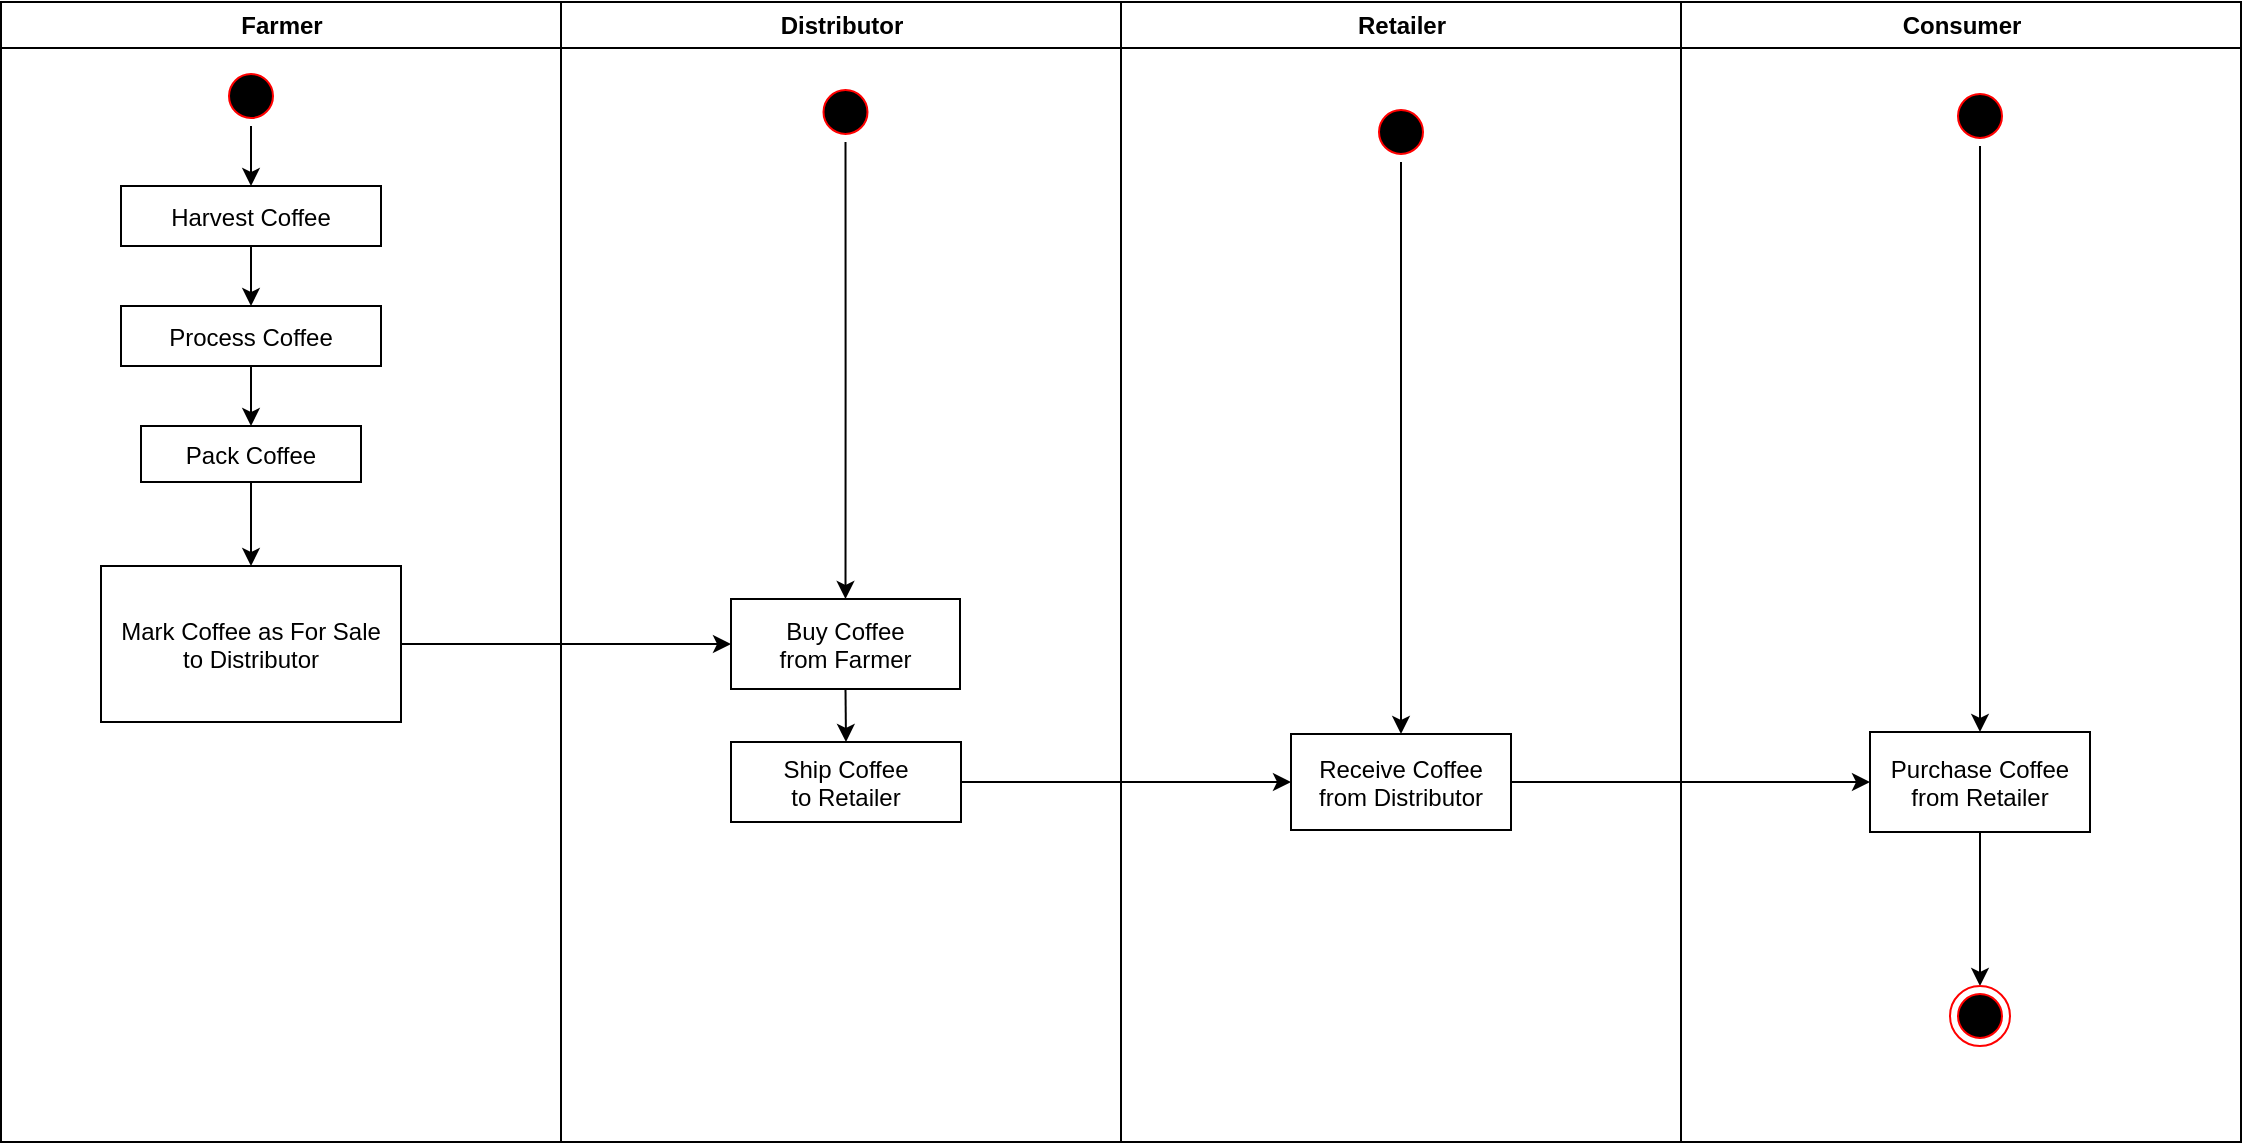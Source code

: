 <mxfile version="15.6.5" type="device"><diagram name="Page-1" id="e7e014a7-5840-1c2e-5031-d8a46d1fe8dd"><mxGraphModel dx="1298" dy="834" grid="1" gridSize="10" guides="1" tooltips="1" connect="1" arrows="1" fold="1" page="1" pageScale="1" pageWidth="1169" pageHeight="826" background="none" math="0" shadow="0"><root><mxCell id="0"/><mxCell id="1" parent="0"/><mxCell id="2" value="Farmer" style="swimlane;whiteSpace=wrap;fontColor=default;fillColor=default;strokeColor=default;" parent="1" vertex="1"><mxGeometry x="164.5" y="128" width="280" height="570" as="geometry"/></mxCell><mxCell id="JHAf0dOqybH-EmVK87Zk-63" style="edgeStyle=orthogonalEdgeStyle;rounded=0;orthogonalLoop=1;jettySize=auto;html=1;exitX=0.5;exitY=1;exitDx=0;exitDy=0;labelBackgroundColor=default;fontColor=default;strokeColor=default;" edge="1" parent="2" source="5" target="7"><mxGeometry relative="1" as="geometry"/></mxCell><mxCell id="5" value="" style="ellipse;shape=startState;fillColor=#000000;strokeColor=#ff0000;fontColor=default;" parent="2" vertex="1"><mxGeometry x="110" y="32" width="30" height="30" as="geometry"/></mxCell><mxCell id="JHAf0dOqybH-EmVK87Zk-61" style="edgeStyle=orthogonalEdgeStyle;rounded=0;orthogonalLoop=1;jettySize=auto;html=1;exitX=0.5;exitY=1;exitDx=0;exitDy=0;labelBackgroundColor=default;fontColor=default;strokeColor=default;" edge="1" parent="2" source="7" target="8"><mxGeometry relative="1" as="geometry"/></mxCell><mxCell id="7" value="Harvest Coffee" style="fontColor=default;fillColor=default;strokeColor=default;" parent="2" vertex="1"><mxGeometry x="60" y="92" width="130" height="30" as="geometry"/></mxCell><mxCell id="JHAf0dOqybH-EmVK87Zk-62" style="edgeStyle=orthogonalEdgeStyle;rounded=0;orthogonalLoop=1;jettySize=auto;html=1;exitX=0.5;exitY=1;exitDx=0;exitDy=0;labelBackgroundColor=default;fontColor=default;strokeColor=default;" edge="1" parent="2" source="8" target="10"><mxGeometry relative="1" as="geometry"/></mxCell><mxCell id="8" value="Process Coffee" style="fillColor=default;strokeColor=default;fontColor=default;" parent="2" vertex="1"><mxGeometry x="60" y="152" width="130" height="30" as="geometry"/></mxCell><mxCell id="JHAf0dOqybH-EmVK87Zk-67" style="edgeStyle=orthogonalEdgeStyle;rounded=0;orthogonalLoop=1;jettySize=auto;html=1;exitX=0.5;exitY=1;exitDx=0;exitDy=0;entryX=0.5;entryY=0;entryDx=0;entryDy=0;labelBackgroundColor=default;fontColor=default;strokeColor=default;" edge="1" parent="2" source="10" target="JHAf0dOqybH-EmVK87Zk-47"><mxGeometry relative="1" as="geometry"/></mxCell><mxCell id="10" value="Pack Coffee" style="fontColor=default;fillColor=default;strokeColor=default;" parent="2" vertex="1"><mxGeometry x="70" y="212" width="110" height="28" as="geometry"/></mxCell><mxCell id="JHAf0dOqybH-EmVK87Zk-47" value="Mark Coffee as For Sale&#10;to Distributor" style="fontColor=default;fillColor=default;strokeColor=default;" vertex="1" parent="2"><mxGeometry x="50" y="282" width="150" height="78" as="geometry"/></mxCell><mxCell id="3" value="Distributor" style="swimlane;whiteSpace=wrap;fontColor=default;fillColor=default;strokeColor=default;" parent="1" vertex="1"><mxGeometry x="444.5" y="128" width="280" height="570" as="geometry"/></mxCell><mxCell id="JHAf0dOqybH-EmVK87Zk-72" style="edgeStyle=orthogonalEdgeStyle;rounded=0;orthogonalLoop=1;jettySize=auto;html=1;labelBackgroundColor=default;fontColor=default;strokeColor=default;" edge="1" parent="3" source="13" target="JHAf0dOqybH-EmVK87Zk-68"><mxGeometry relative="1" as="geometry"/></mxCell><mxCell id="13" value="" style="ellipse;shape=startState;fillColor=#000000;strokeColor=#ff0000;fontColor=default;" parent="3" vertex="1"><mxGeometry x="127.25" y="40" width="30" height="30" as="geometry"/></mxCell><mxCell id="JHAf0dOqybH-EmVK87Zk-71" style="edgeStyle=orthogonalEdgeStyle;rounded=0;orthogonalLoop=1;jettySize=auto;html=1;exitX=0.5;exitY=1;exitDx=0;exitDy=0;entryX=0.5;entryY=0;entryDx=0;entryDy=0;labelBackgroundColor=default;fontColor=default;strokeColor=default;" edge="1" parent="3" source="JHAf0dOqybH-EmVK87Zk-68" target="JHAf0dOqybH-EmVK87Zk-69"><mxGeometry relative="1" as="geometry"/></mxCell><mxCell id="JHAf0dOqybH-EmVK87Zk-68" value="Buy Coffee&#10;from Farmer" style="fontColor=default;fillColor=default;strokeColor=default;" vertex="1" parent="3"><mxGeometry x="85" y="298.5" width="114.5" height="45" as="geometry"/></mxCell><mxCell id="JHAf0dOqybH-EmVK87Zk-69" value="Ship Coffee&#10;to Retailer" style="fontColor=default;fillColor=default;strokeColor=default;" vertex="1" parent="3"><mxGeometry x="85" y="370" width="115" height="40" as="geometry"/></mxCell><mxCell id="4" value="Retailer" style="swimlane;whiteSpace=wrap;fontColor=default;fillColor=default;strokeColor=default;" parent="1" vertex="1"><mxGeometry x="724.5" y="128" width="280" height="570" as="geometry"/></mxCell><mxCell id="33" value="Receive Coffee &#10;from Distributor" style="fillColor=default;strokeColor=default;fontColor=default;" parent="4" vertex="1"><mxGeometry x="85" y="366" width="110" height="48" as="geometry"/></mxCell><mxCell id="JHAf0dOqybH-EmVK87Zk-57" value="" style="ellipse;shape=startState;fillColor=#000000;strokeColor=#ff0000;fontColor=default;" vertex="1" parent="4"><mxGeometry x="125" y="50" width="30" height="30" as="geometry"/></mxCell><mxCell id="JHAf0dOqybH-EmVK87Zk-60" style="edgeStyle=orthogonalEdgeStyle;rounded=0;orthogonalLoop=1;jettySize=auto;html=1;labelBackgroundColor=default;fontColor=default;strokeColor=default;entryX=0.5;entryY=0;entryDx=0;entryDy=0;" edge="1" parent="4" source="JHAf0dOqybH-EmVK87Zk-57" target="33"><mxGeometry relative="1" as="geometry"><mxPoint x="135.5" y="342" as="targetPoint"/></mxGeometry></mxCell><mxCell id="JHAf0dOqybH-EmVK87Zk-41" value="Consumer" style="swimlane;whiteSpace=wrap;fontColor=default;fillColor=default;strokeColor=default;" vertex="1" parent="1"><mxGeometry x="1004.5" y="128" width="280" height="570" as="geometry"/></mxCell><mxCell id="JHAf0dOqybH-EmVK87Zk-74" style="edgeStyle=orthogonalEdgeStyle;rounded=0;orthogonalLoop=1;jettySize=auto;html=1;exitX=0.5;exitY=1;exitDx=0;exitDy=0;entryX=0.5;entryY=0;entryDx=0;entryDy=0;labelBackgroundColor=default;fontColor=default;strokeColor=default;" edge="1" parent="JHAf0dOqybH-EmVK87Zk-41" source="JHAf0dOqybH-EmVK87Zk-42" target="JHAf0dOqybH-EmVK87Zk-43"><mxGeometry relative="1" as="geometry"/></mxCell><mxCell id="JHAf0dOqybH-EmVK87Zk-42" value="Purchase Coffee&#10;from Retailer" style="fillColor=default;strokeColor=default;fontColor=default;" vertex="1" parent="JHAf0dOqybH-EmVK87Zk-41"><mxGeometry x="94.5" y="365" width="110" height="50" as="geometry"/></mxCell><mxCell id="JHAf0dOqybH-EmVK87Zk-43" value="" style="ellipse;shape=endState;fillColor=#000000;strokeColor=#ff0000;fontColor=default;" vertex="1" parent="JHAf0dOqybH-EmVK87Zk-41"><mxGeometry x="134.5" y="492" width="30" height="30" as="geometry"/></mxCell><mxCell id="JHAf0dOqybH-EmVK87Zk-66" style="edgeStyle=orthogonalEdgeStyle;rounded=0;orthogonalLoop=1;jettySize=auto;html=1;labelBackgroundColor=default;fontColor=default;strokeColor=default;" edge="1" parent="JHAf0dOqybH-EmVK87Zk-41" source="JHAf0dOqybH-EmVK87Zk-65" target="JHAf0dOqybH-EmVK87Zk-42"><mxGeometry relative="1" as="geometry"/></mxCell><mxCell id="JHAf0dOqybH-EmVK87Zk-65" value="" style="ellipse;shape=startState;fillColor=#000000;strokeColor=#ff0000;fontColor=default;" vertex="1" parent="JHAf0dOqybH-EmVK87Zk-41"><mxGeometry x="134.5" y="42" width="30" height="30" as="geometry"/></mxCell><mxCell id="JHAf0dOqybH-EmVK87Zk-70" style="edgeStyle=orthogonalEdgeStyle;rounded=0;orthogonalLoop=1;jettySize=auto;html=1;entryX=0;entryY=0.5;entryDx=0;entryDy=0;labelBackgroundColor=default;fontColor=default;strokeColor=default;" edge="1" parent="1" source="JHAf0dOqybH-EmVK87Zk-47" target="JHAf0dOqybH-EmVK87Zk-68"><mxGeometry relative="1" as="geometry"/></mxCell><mxCell id="JHAf0dOqybH-EmVK87Zk-73" style="edgeStyle=orthogonalEdgeStyle;rounded=0;orthogonalLoop=1;jettySize=auto;html=1;entryX=0;entryY=0.5;entryDx=0;entryDy=0;labelBackgroundColor=default;fontColor=default;strokeColor=default;" edge="1" parent="1" source="JHAf0dOqybH-EmVK87Zk-69" target="33"><mxGeometry relative="1" as="geometry"/></mxCell><mxCell id="JHAf0dOqybH-EmVK87Zk-76" style="edgeStyle=orthogonalEdgeStyle;rounded=0;orthogonalLoop=1;jettySize=auto;html=1;labelBackgroundColor=default;fontColor=default;strokeColor=default;" edge="1" parent="1" source="33" target="JHAf0dOqybH-EmVK87Zk-42"><mxGeometry relative="1" as="geometry"/></mxCell></root></mxGraphModel></diagram></mxfile>